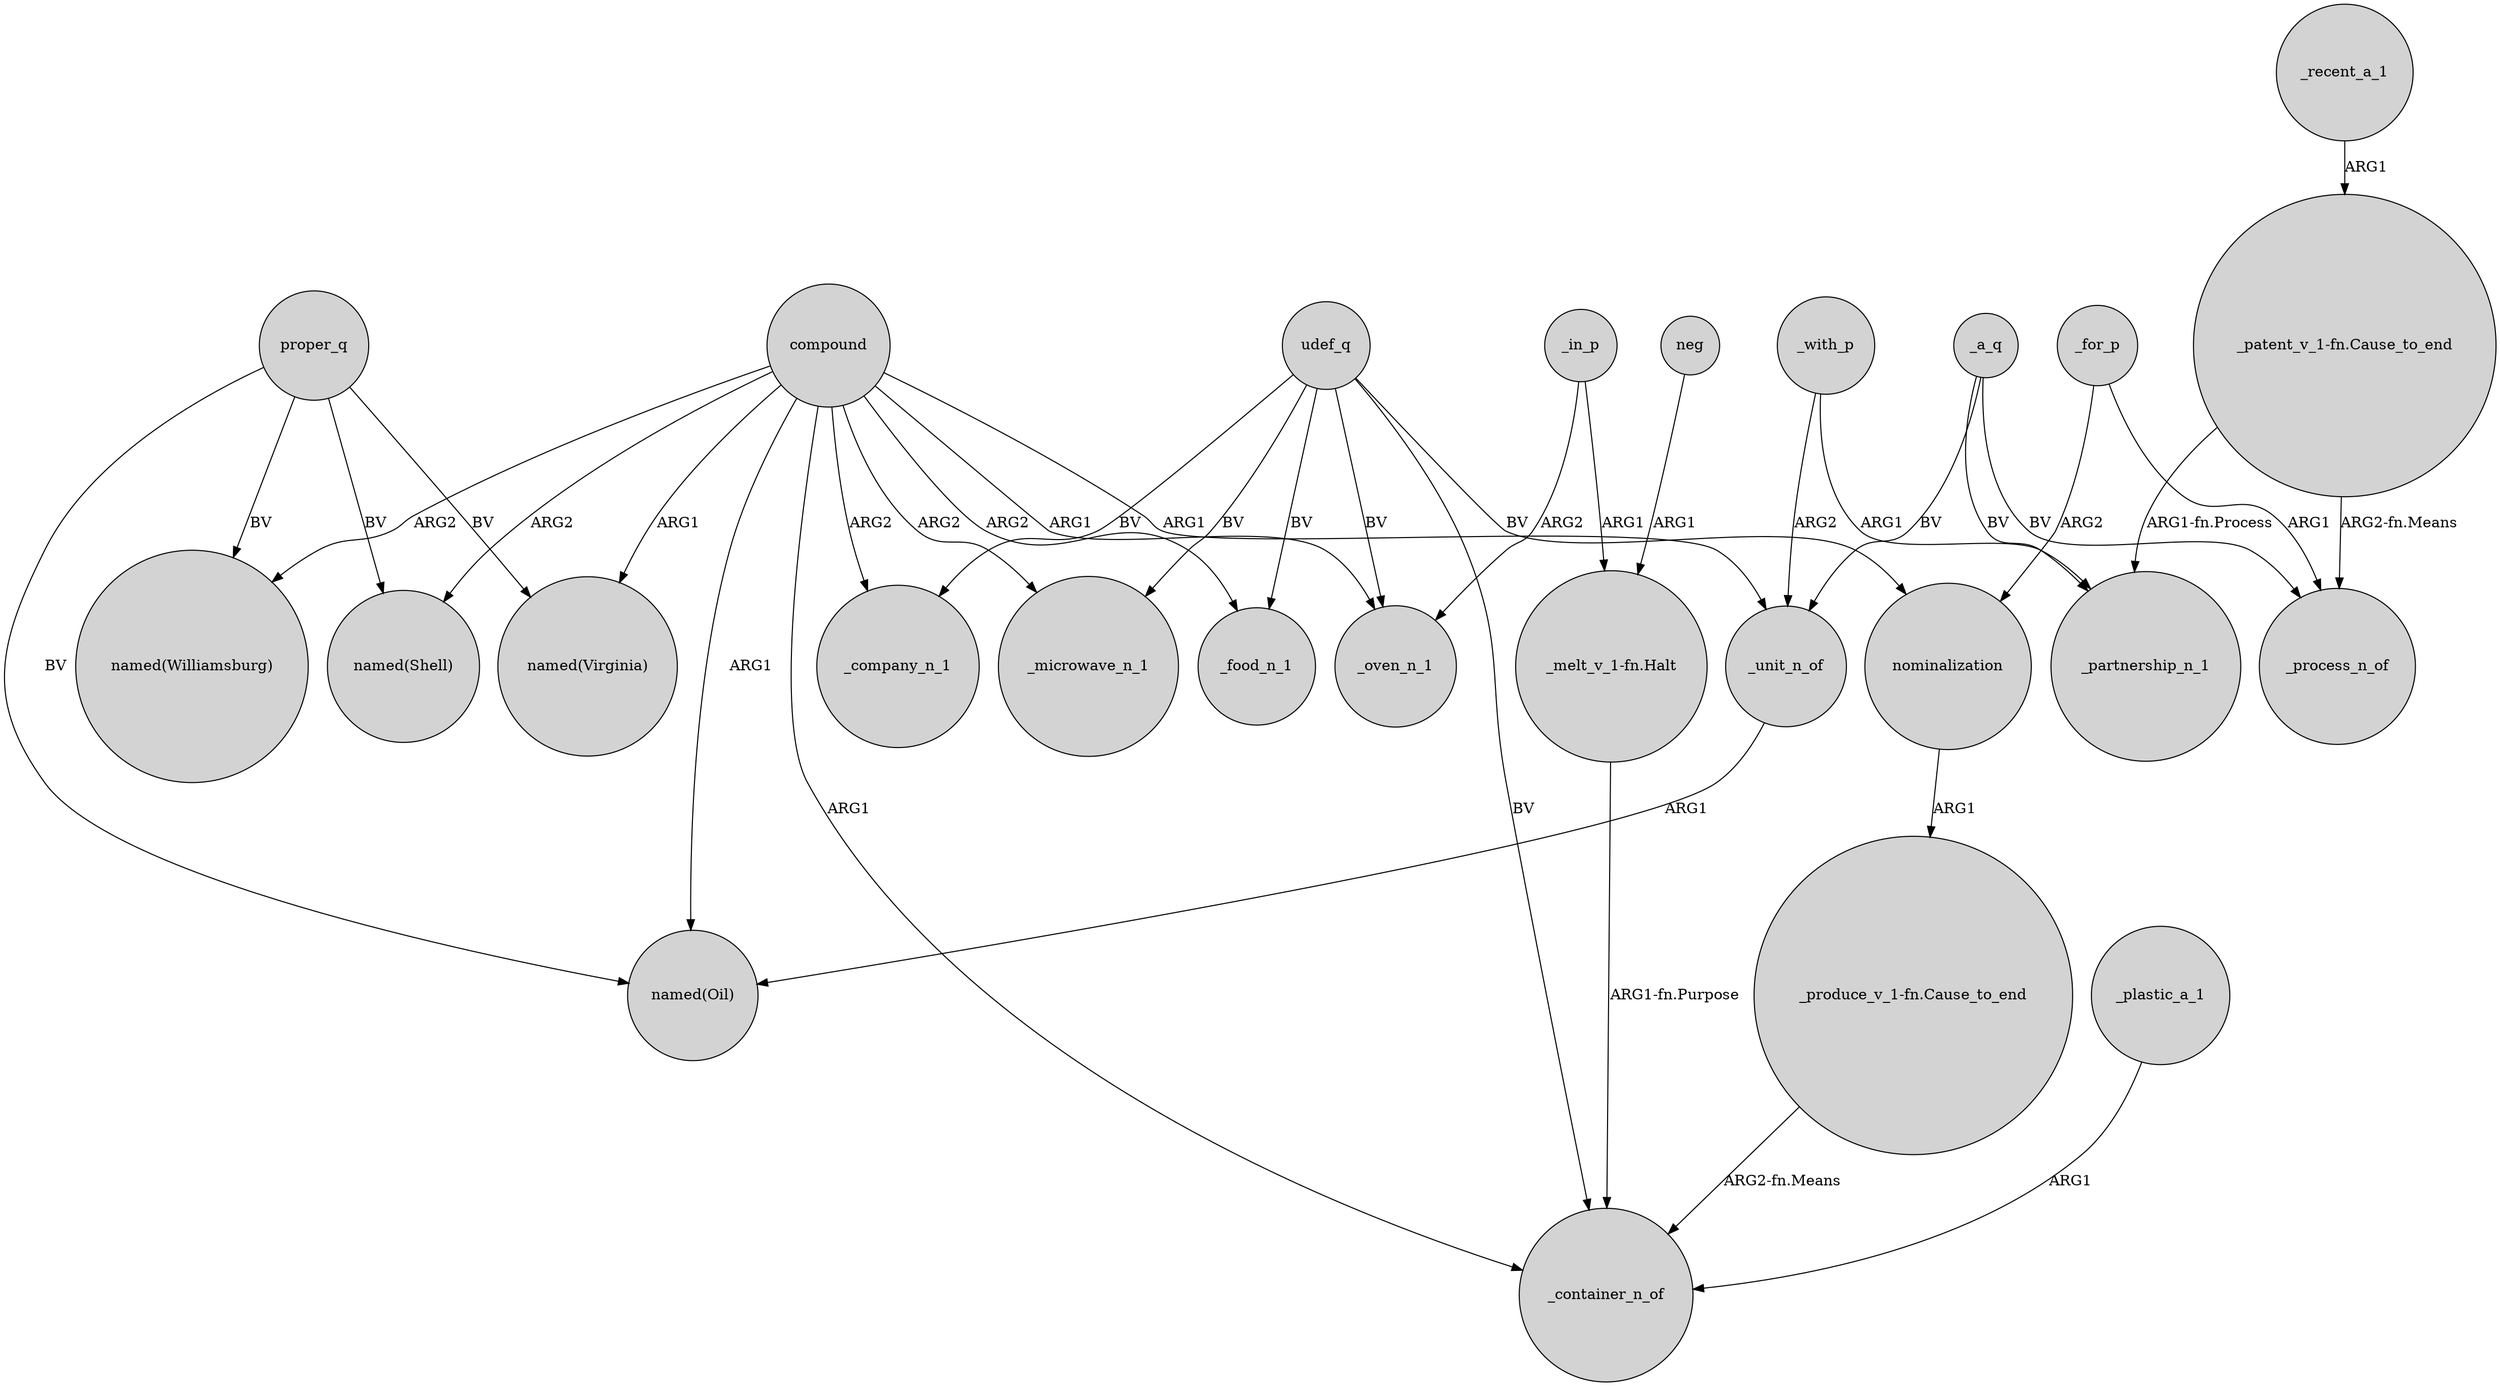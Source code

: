 digraph {
	node [shape=circle style=filled]
	"_produce_v_1-fn.Cause_to_end" -> _container_n_of [label="ARG2-fn.Means"]
	compound -> "named(Williamsburg)" [label=ARG2]
	proper_q -> "named(Virginia)" [label=BV]
	compound -> _company_n_1 [label=ARG2]
	_in_p -> _oven_n_1 [label=ARG2]
	udef_q -> _company_n_1 [label=BV]
	compound -> _oven_n_1 [label=ARG1]
	udef_q -> nominalization [label=BV]
	"_patent_v_1-fn.Cause_to_end" -> _partnership_n_1 [label="ARG1-fn.Process"]
	compound -> "named(Shell)" [label=ARG2]
	udef_q -> _oven_n_1 [label=BV]
	_for_p -> _process_n_of [label=ARG1]
	compound -> _container_n_of [label=ARG1]
	_a_q -> _partnership_n_1 [label=BV]
	_with_p -> _partnership_n_1 [label=ARG1]
	_unit_n_of -> "named(Oil)" [label=ARG1]
	_recent_a_1 -> "_patent_v_1-fn.Cause_to_end" [label=ARG1]
	compound -> _food_n_1 [label=ARG2]
	_plastic_a_1 -> _container_n_of [label=ARG1]
	udef_q -> _food_n_1 [label=BV]
	_for_p -> nominalization [label=ARG2]
	compound -> "named(Oil)" [label=ARG1]
	neg -> "_melt_v_1-fn.Halt" [label=ARG1]
	proper_q -> "named(Shell)" [label=BV]
	udef_q -> _microwave_n_1 [label=BV]
	nominalization -> "_produce_v_1-fn.Cause_to_end" [label=ARG1]
	_a_q -> _process_n_of [label=BV]
	"_patent_v_1-fn.Cause_to_end" -> _process_n_of [label="ARG2-fn.Means"]
	compound -> _unit_n_of [label=ARG1]
	compound -> "named(Virginia)" [label=ARG1]
	_with_p -> _unit_n_of [label=ARG2]
	proper_q -> "named(Oil)" [label=BV]
	"_melt_v_1-fn.Halt" -> _container_n_of [label="ARG1-fn.Purpose"]
	_a_q -> _unit_n_of [label=BV]
	_in_p -> "_melt_v_1-fn.Halt" [label=ARG1]
	compound -> _microwave_n_1 [label=ARG2]
	udef_q -> _container_n_of [label=BV]
	proper_q -> "named(Williamsburg)" [label=BV]
}
